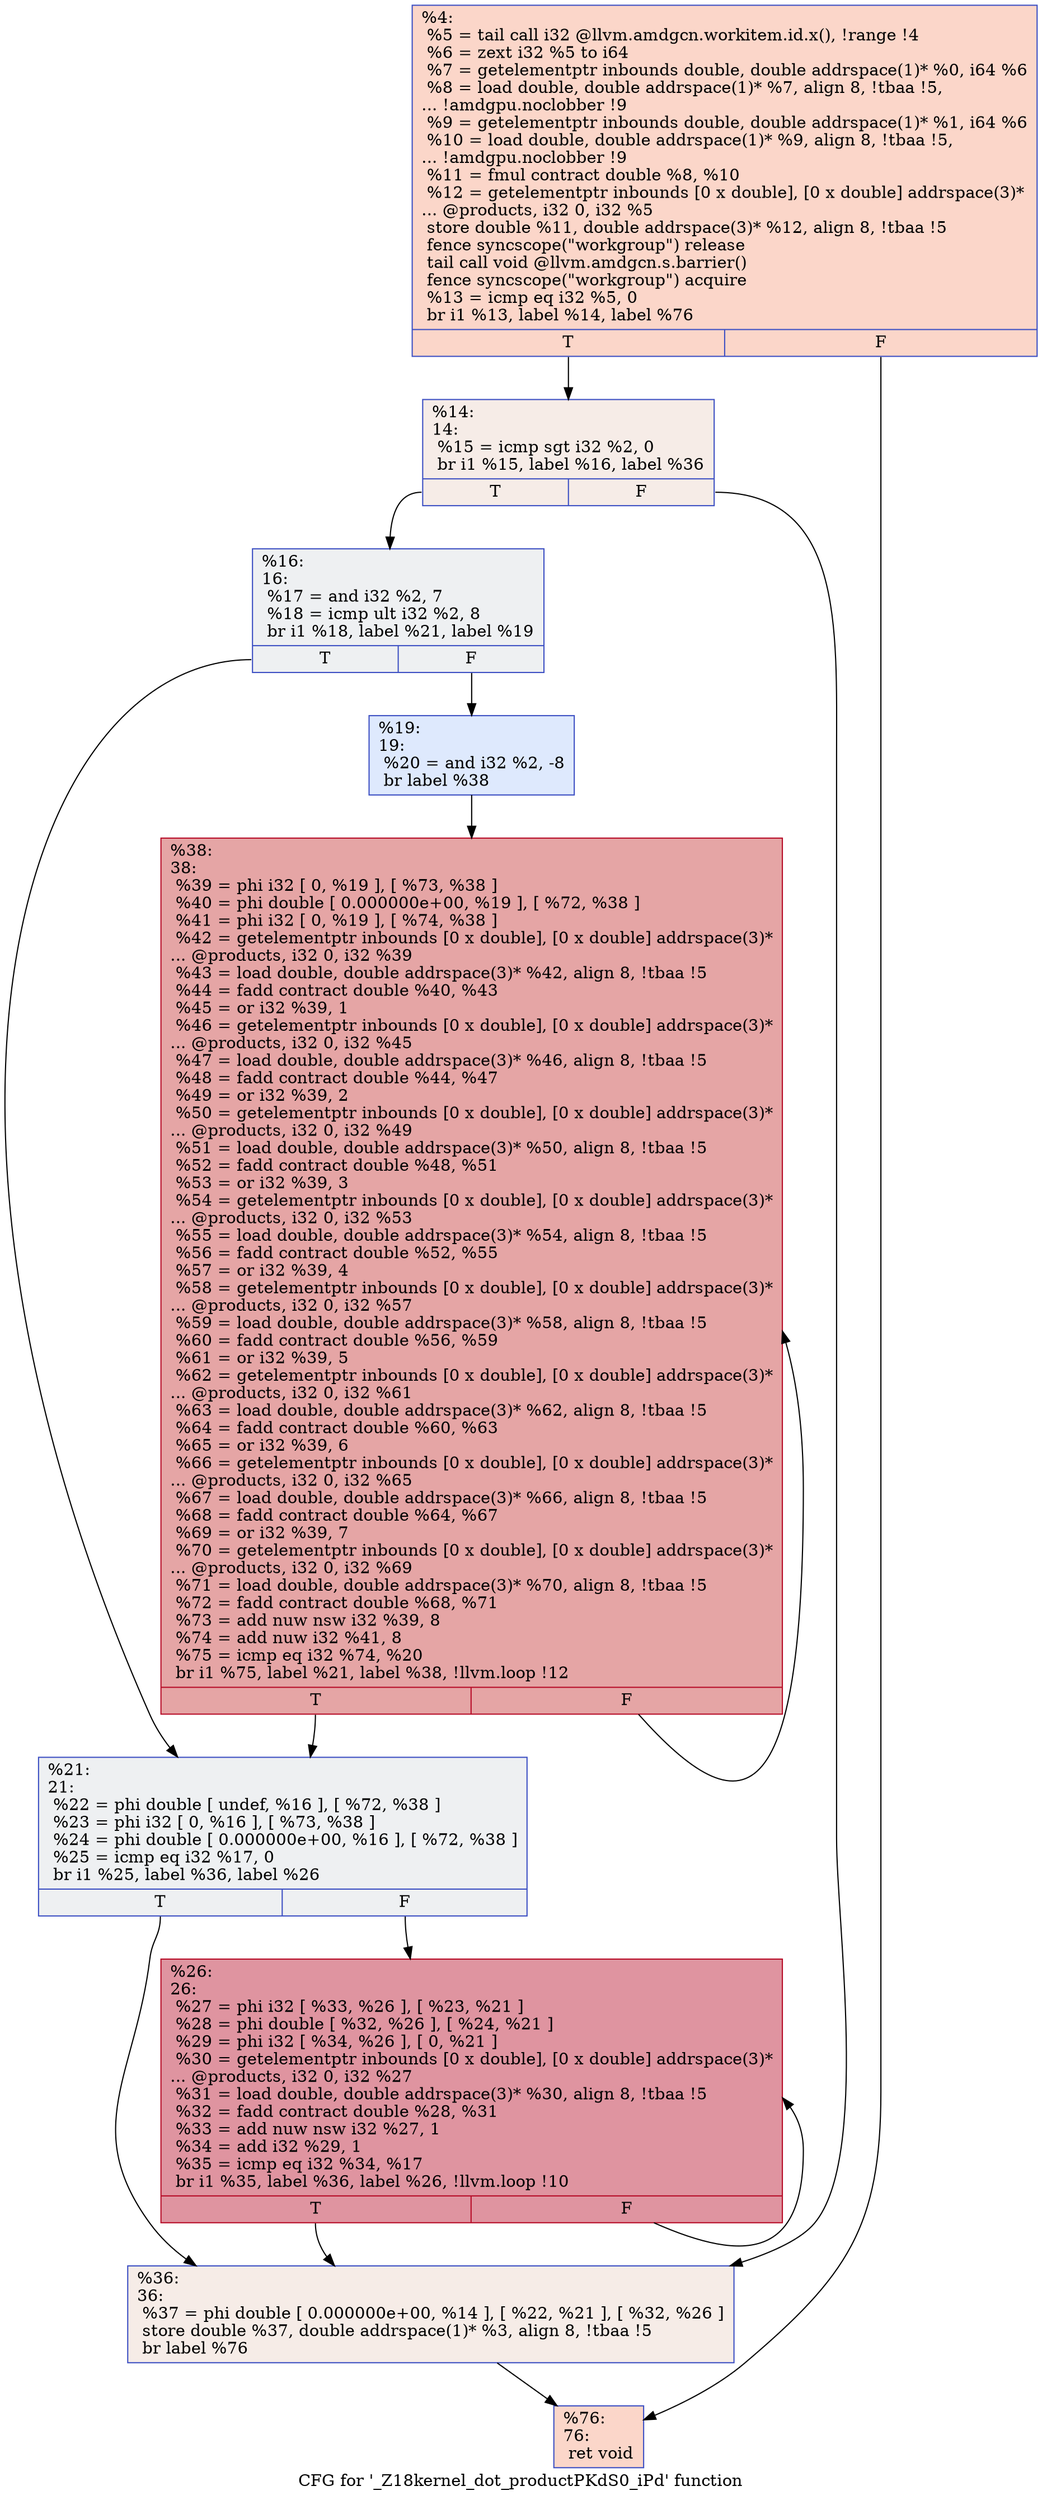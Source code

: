 digraph "CFG for '_Z18kernel_dot_productPKdS0_iPd' function" {
	label="CFG for '_Z18kernel_dot_productPKdS0_iPd' function";

	Node0x5969470 [shape=record,color="#3d50c3ff", style=filled, fillcolor="#f6a38570",label="{%4:\l  %5 = tail call i32 @llvm.amdgcn.workitem.id.x(), !range !4\l  %6 = zext i32 %5 to i64\l  %7 = getelementptr inbounds double, double addrspace(1)* %0, i64 %6\l  %8 = load double, double addrspace(1)* %7, align 8, !tbaa !5,\l... !amdgpu.noclobber !9\l  %9 = getelementptr inbounds double, double addrspace(1)* %1, i64 %6\l  %10 = load double, double addrspace(1)* %9, align 8, !tbaa !5,\l... !amdgpu.noclobber !9\l  %11 = fmul contract double %8, %10\l  %12 = getelementptr inbounds [0 x double], [0 x double] addrspace(3)*\l... @products, i32 0, i32 %5\l  store double %11, double addrspace(3)* %12, align 8, !tbaa !5\l  fence syncscope(\"workgroup\") release\l  tail call void @llvm.amdgcn.s.barrier()\l  fence syncscope(\"workgroup\") acquire\l  %13 = icmp eq i32 %5, 0\l  br i1 %13, label %14, label %76\l|{<s0>T|<s1>F}}"];
	Node0x5969470:s0 -> Node0x596bff0;
	Node0x5969470:s1 -> Node0x596c080;
	Node0x596bff0 [shape=record,color="#3d50c3ff", style=filled, fillcolor="#ead5c970",label="{%14:\l14:                                               \l  %15 = icmp sgt i32 %2, 0\l  br i1 %15, label %16, label %36\l|{<s0>T|<s1>F}}"];
	Node0x596bff0:s0 -> Node0x596c250;
	Node0x596bff0:s1 -> Node0x596c2a0;
	Node0x596c250 [shape=record,color="#3d50c3ff", style=filled, fillcolor="#d9dce170",label="{%16:\l16:                                               \l  %17 = and i32 %2, 7\l  %18 = icmp ult i32 %2, 8\l  br i1 %18, label %21, label %19\l|{<s0>T|<s1>F}}"];
	Node0x596c250:s0 -> Node0x596c5b0;
	Node0x596c250:s1 -> Node0x596c600;
	Node0x596c600 [shape=record,color="#3d50c3ff", style=filled, fillcolor="#b5cdfa70",label="{%19:\l19:                                               \l  %20 = and i32 %2, -8\l  br label %38\l}"];
	Node0x596c600 -> Node0x596c800;
	Node0x596c5b0 [shape=record,color="#3d50c3ff", style=filled, fillcolor="#d9dce170",label="{%21:\l21:                                               \l  %22 = phi double [ undef, %16 ], [ %72, %38 ]\l  %23 = phi i32 [ 0, %16 ], [ %73, %38 ]\l  %24 = phi double [ 0.000000e+00, %16 ], [ %72, %38 ]\l  %25 = icmp eq i32 %17, 0\l  br i1 %25, label %36, label %26\l|{<s0>T|<s1>F}}"];
	Node0x596c5b0:s0 -> Node0x596c2a0;
	Node0x596c5b0:s1 -> Node0x596da70;
	Node0x596da70 [shape=record,color="#b70d28ff", style=filled, fillcolor="#b70d2870",label="{%26:\l26:                                               \l  %27 = phi i32 [ %33, %26 ], [ %23, %21 ]\l  %28 = phi double [ %32, %26 ], [ %24, %21 ]\l  %29 = phi i32 [ %34, %26 ], [ 0, %21 ]\l  %30 = getelementptr inbounds [0 x double], [0 x double] addrspace(3)*\l... @products, i32 0, i32 %27\l  %31 = load double, double addrspace(3)* %30, align 8, !tbaa !5\l  %32 = fadd contract double %28, %31\l  %33 = add nuw nsw i32 %27, 1\l  %34 = add i32 %29, 1\l  %35 = icmp eq i32 %34, %17\l  br i1 %35, label %36, label %26, !llvm.loop !10\l|{<s0>T|<s1>F}}"];
	Node0x596da70:s0 -> Node0x596c2a0;
	Node0x596da70:s1 -> Node0x596da70;
	Node0x596c2a0 [shape=record,color="#3d50c3ff", style=filled, fillcolor="#ead5c970",label="{%36:\l36:                                               \l  %37 = phi double [ 0.000000e+00, %14 ], [ %22, %21 ], [ %32, %26 ]\l  store double %37, double addrspace(1)* %3, align 8, !tbaa !5\l  br label %76\l}"];
	Node0x596c2a0 -> Node0x596c080;
	Node0x596c800 [shape=record,color="#b70d28ff", style=filled, fillcolor="#c5333470",label="{%38:\l38:                                               \l  %39 = phi i32 [ 0, %19 ], [ %73, %38 ]\l  %40 = phi double [ 0.000000e+00, %19 ], [ %72, %38 ]\l  %41 = phi i32 [ 0, %19 ], [ %74, %38 ]\l  %42 = getelementptr inbounds [0 x double], [0 x double] addrspace(3)*\l... @products, i32 0, i32 %39\l  %43 = load double, double addrspace(3)* %42, align 8, !tbaa !5\l  %44 = fadd contract double %40, %43\l  %45 = or i32 %39, 1\l  %46 = getelementptr inbounds [0 x double], [0 x double] addrspace(3)*\l... @products, i32 0, i32 %45\l  %47 = load double, double addrspace(3)* %46, align 8, !tbaa !5\l  %48 = fadd contract double %44, %47\l  %49 = or i32 %39, 2\l  %50 = getelementptr inbounds [0 x double], [0 x double] addrspace(3)*\l... @products, i32 0, i32 %49\l  %51 = load double, double addrspace(3)* %50, align 8, !tbaa !5\l  %52 = fadd contract double %48, %51\l  %53 = or i32 %39, 3\l  %54 = getelementptr inbounds [0 x double], [0 x double] addrspace(3)*\l... @products, i32 0, i32 %53\l  %55 = load double, double addrspace(3)* %54, align 8, !tbaa !5\l  %56 = fadd contract double %52, %55\l  %57 = or i32 %39, 4\l  %58 = getelementptr inbounds [0 x double], [0 x double] addrspace(3)*\l... @products, i32 0, i32 %57\l  %59 = load double, double addrspace(3)* %58, align 8, !tbaa !5\l  %60 = fadd contract double %56, %59\l  %61 = or i32 %39, 5\l  %62 = getelementptr inbounds [0 x double], [0 x double] addrspace(3)*\l... @products, i32 0, i32 %61\l  %63 = load double, double addrspace(3)* %62, align 8, !tbaa !5\l  %64 = fadd contract double %60, %63\l  %65 = or i32 %39, 6\l  %66 = getelementptr inbounds [0 x double], [0 x double] addrspace(3)*\l... @products, i32 0, i32 %65\l  %67 = load double, double addrspace(3)* %66, align 8, !tbaa !5\l  %68 = fadd contract double %64, %67\l  %69 = or i32 %39, 7\l  %70 = getelementptr inbounds [0 x double], [0 x double] addrspace(3)*\l... @products, i32 0, i32 %69\l  %71 = load double, double addrspace(3)* %70, align 8, !tbaa !5\l  %72 = fadd contract double %68, %71\l  %73 = add nuw nsw i32 %39, 8\l  %74 = add nuw i32 %41, 8\l  %75 = icmp eq i32 %74, %20\l  br i1 %75, label %21, label %38, !llvm.loop !12\l|{<s0>T|<s1>F}}"];
	Node0x596c800:s0 -> Node0x596c5b0;
	Node0x596c800:s1 -> Node0x596c800;
	Node0x596c080 [shape=record,color="#3d50c3ff", style=filled, fillcolor="#f6a38570",label="{%76:\l76:                                               \l  ret void\l}"];
}
